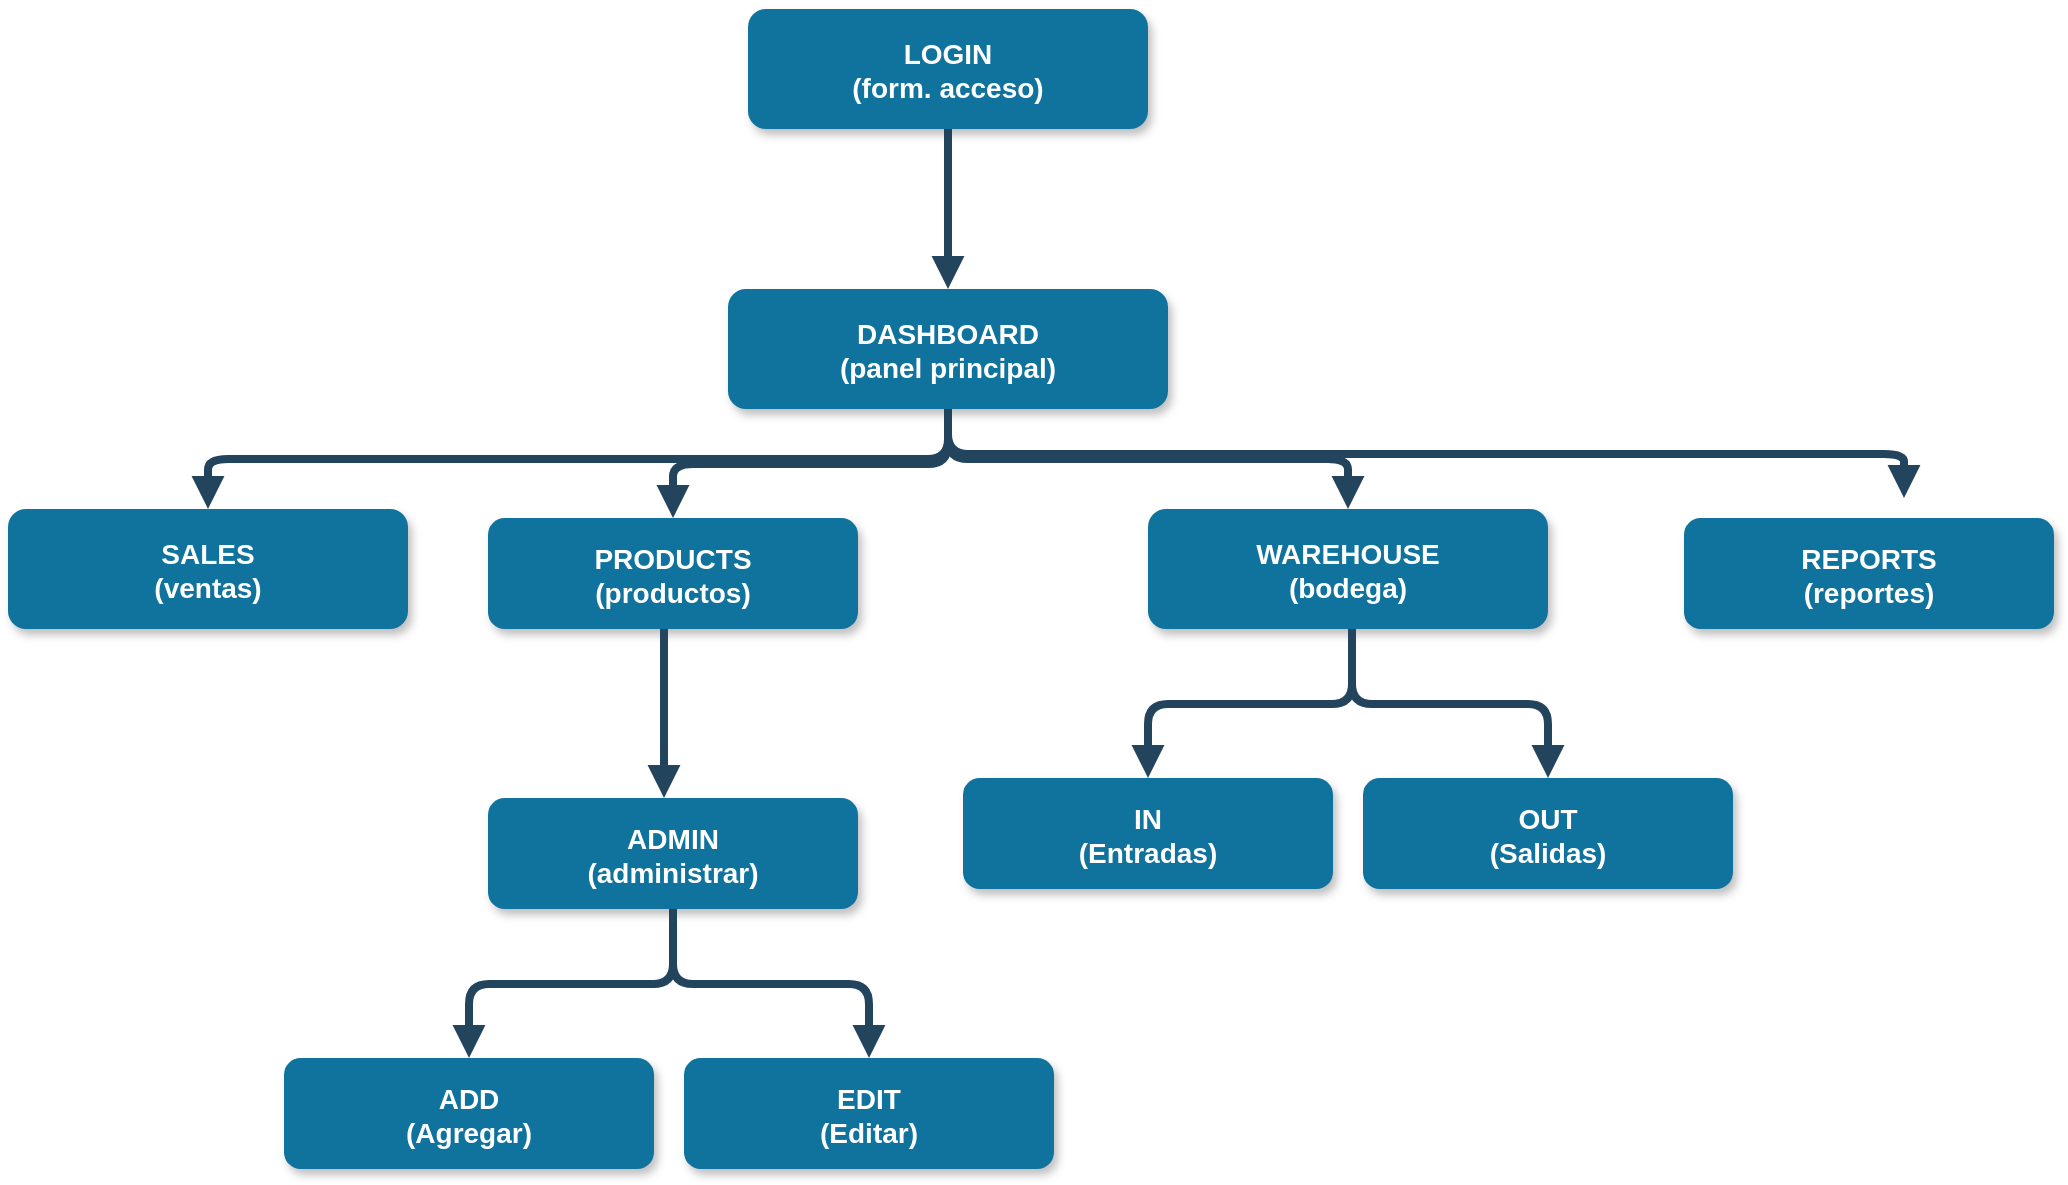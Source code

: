 <mxfile version="19.0.3" type="device"><diagram name="Page-1" id="97916047-d0de-89f5-080d-49f4d83e522f"><mxGraphModel dx="1106" dy="672" grid="1" gridSize="10" guides="1" tooltips="1" connect="1" arrows="1" fold="1" page="1" pageScale="1.5" pageWidth="1169" pageHeight="827" background="none" math="0" shadow="0"><root><mxCell id="0"/><mxCell id="1" parent="0"/><mxCell id="2" value="LOGIN&#10;(form. acceso)" style="rounded=1;fillColor=#10739E;strokeColor=none;shadow=1;gradientColor=none;fontStyle=1;fontColor=#FFFFFF;fontSize=14;" parent="1" vertex="1"><mxGeometry x="672" y="205.5" width="200" height="60" as="geometry"/></mxCell><mxCell id="3" value="DASHBOARD&#10;(panel principal)" style="rounded=1;fillColor=#10739E;strokeColor=none;shadow=1;gradientColor=none;fontStyle=1;fontColor=#FFFFFF;fontSize=14;" parent="1" vertex="1"><mxGeometry x="662" y="345.5" width="220" height="60" as="geometry"/></mxCell><mxCell id="4" value="SALES&#10;(ventas)" style="rounded=1;fillColor=#10739E;strokeColor=none;shadow=1;gradientColor=none;fontStyle=1;fontColor=#FFFFFF;fontSize=14;" parent="1" vertex="1"><mxGeometry x="302" y="455.5" width="200" height="60" as="geometry"/></mxCell><mxCell id="5" value="PRODUCTS&#10;(productos)" style="rounded=1;fillColor=#10739E;strokeColor=none;shadow=1;gradientColor=none;fontStyle=1;fontColor=#FFFFFF;fontSize=14;" parent="1" vertex="1"><mxGeometry x="542" y="460" width="185" height="55.5" as="geometry"/></mxCell><mxCell id="6" value="WAREHOUSE&#10;(bodega)" style="rounded=1;fillColor=#10739E;strokeColor=none;shadow=1;gradientColor=none;fontStyle=1;fontColor=#FFFFFF;fontSize=14;" parent="1" vertex="1"><mxGeometry x="872" y="455.5" width="200" height="60" as="geometry"/></mxCell><mxCell id="29" value="" style="edgeStyle=elbowEdgeStyle;elbow=vertical;strokeWidth=4;endArrow=block;endFill=1;fontStyle=1;strokeColor=#23445D;" parent="1" source="2" target="3" edge="1"><mxGeometry x="22" y="165.5" width="100" height="100" as="geometry"><mxPoint x="22" y="265.5" as="sourcePoint"/><mxPoint x="122" y="165.5" as="targetPoint"/></mxGeometry></mxCell><mxCell id="30" value="" style="edgeStyle=elbowEdgeStyle;elbow=vertical;strokeWidth=4;endArrow=block;endFill=1;fontStyle=1;strokeColor=#23445D;" parent="1" source="3" target="5" edge="1"><mxGeometry x="22" y="165.5" width="100" height="100" as="geometry"><mxPoint x="22" y="265.5" as="sourcePoint"/><mxPoint x="122" y="165.5" as="targetPoint"/></mxGeometry></mxCell><mxCell id="31" value="" style="edgeStyle=elbowEdgeStyle;elbow=vertical;strokeWidth=4;endArrow=block;endFill=1;fontStyle=1;strokeColor=#23445D;" parent="1" source="3" target="4" edge="1"><mxGeometry x="22" y="165.5" width="100" height="100" as="geometry"><mxPoint x="22" y="265.5" as="sourcePoint"/><mxPoint x="122" y="165.5" as="targetPoint"/></mxGeometry></mxCell><mxCell id="32" value="" style="edgeStyle=elbowEdgeStyle;elbow=vertical;strokeWidth=4;endArrow=block;endFill=1;fontStyle=1;strokeColor=#23445D;" parent="1" source="3" target="6" edge="1"><mxGeometry x="22" y="165.5" width="100" height="100" as="geometry"><mxPoint x="22" y="265.5" as="sourcePoint"/><mxPoint x="122" y="165.5" as="targetPoint"/></mxGeometry></mxCell><mxCell id="55" value="" style="edgeStyle=elbowEdgeStyle;elbow=vertical;strokeWidth=4;endArrow=block;endFill=1;fontStyle=1;strokeColor=#23445D;" parent="1" edge="1"><mxGeometry x="-120" y="181" width="100" height="100" as="geometry"><mxPoint x="630" y="515.5" as="sourcePoint"/><mxPoint x="630" y="600" as="targetPoint"/><Array as="points"><mxPoint x="800" y="571"/></Array></mxGeometry></mxCell><mxCell id="M1qwUKptWPdapiZOYYNr-55" value="REPORTS&#10;(reportes)" style="rounded=1;fillColor=#10739E;strokeColor=none;shadow=1;gradientColor=none;fontStyle=1;fontColor=#FFFFFF;fontSize=14;" vertex="1" parent="1"><mxGeometry x="1140" y="460" width="185" height="55.5" as="geometry"/></mxCell><mxCell id="M1qwUKptWPdapiZOYYNr-56" value="" style="edgeStyle=elbowEdgeStyle;elbow=vertical;strokeWidth=4;endArrow=block;endFill=1;fontStyle=1;strokeColor=#23445D;exitX=0.5;exitY=1;exitDx=0;exitDy=0;" edge="1" parent="1" source="3"><mxGeometry x="32" y="175.5" width="100" height="100" as="geometry"><mxPoint x="782" y="415.5" as="sourcePoint"/><mxPoint x="1250" y="450" as="targetPoint"/></mxGeometry></mxCell><mxCell id="M1qwUKptWPdapiZOYYNr-57" value="ADMIN&#10;(administrar)" style="rounded=1;fillColor=#10739E;strokeColor=none;shadow=1;gradientColor=none;fontStyle=1;fontColor=#FFFFFF;fontSize=14;" vertex="1" parent="1"><mxGeometry x="542" y="600" width="185" height="55.5" as="geometry"/></mxCell><mxCell id="M1qwUKptWPdapiZOYYNr-59" value="ADD&#10;(Agregar)" style="rounded=1;fillColor=#10739E;strokeColor=none;shadow=1;gradientColor=none;fontStyle=1;fontColor=#FFFFFF;fontSize=14;" vertex="1" parent="1"><mxGeometry x="440" y="730" width="185" height="55.5" as="geometry"/></mxCell><mxCell id="M1qwUKptWPdapiZOYYNr-60" value="EDIT&#10;(Editar)" style="rounded=1;fillColor=#10739E;strokeColor=none;shadow=1;gradientColor=none;fontStyle=1;fontColor=#FFFFFF;fontSize=14;" vertex="1" parent="1"><mxGeometry x="640" y="730" width="185" height="55.5" as="geometry"/></mxCell><mxCell id="M1qwUKptWPdapiZOYYNr-61" value="" style="edgeStyle=elbowEdgeStyle;elbow=vertical;strokeWidth=4;endArrow=block;endFill=1;fontStyle=1;strokeColor=#23445D;entryX=0.5;entryY=0;entryDx=0;entryDy=0;exitX=0.5;exitY=1;exitDx=0;exitDy=0;" edge="1" parent="1" source="M1qwUKptWPdapiZOYYNr-57" target="M1qwUKptWPdapiZOYYNr-59"><mxGeometry x="-110.5" y="415.5" width="100" height="100" as="geometry"><mxPoint x="340" y="650" as="sourcePoint"/><mxPoint x="502" y="710" as="targetPoint"/></mxGeometry></mxCell><mxCell id="M1qwUKptWPdapiZOYYNr-62" value="" style="edgeStyle=elbowEdgeStyle;elbow=vertical;strokeWidth=4;endArrow=block;endFill=1;fontStyle=1;strokeColor=#23445D;entryX=0.5;entryY=0;entryDx=0;entryDy=0;exitX=0.5;exitY=1;exitDx=0;exitDy=0;" edge="1" parent="1" source="M1qwUKptWPdapiZOYYNr-57" target="M1qwUKptWPdapiZOYYNr-60"><mxGeometry x="-100.5" y="425.5" width="100" height="100" as="geometry"><mxPoint x="649.5" y="665.5" as="sourcePoint"/><mxPoint x="512" y="720" as="targetPoint"/></mxGeometry></mxCell><mxCell id="M1qwUKptWPdapiZOYYNr-64" value="IN&#10;(Entradas)" style="rounded=1;fillColor=#10739E;strokeColor=none;shadow=1;gradientColor=none;fontStyle=1;fontColor=#FFFFFF;fontSize=14;" vertex="1" parent="1"><mxGeometry x="779.5" y="590" width="185" height="55.5" as="geometry"/></mxCell><mxCell id="M1qwUKptWPdapiZOYYNr-65" value="OUT&#10;(Salidas)" style="rounded=1;fillColor=#10739E;strokeColor=none;shadow=1;gradientColor=none;fontStyle=1;fontColor=#FFFFFF;fontSize=14;" vertex="1" parent="1"><mxGeometry x="979.5" y="590" width="185" height="55.5" as="geometry"/></mxCell><mxCell id="M1qwUKptWPdapiZOYYNr-66" value="" style="edgeStyle=elbowEdgeStyle;elbow=vertical;strokeWidth=4;endArrow=block;endFill=1;fontStyle=1;strokeColor=#23445D;entryX=0.5;entryY=0;entryDx=0;entryDy=0;exitX=0.5;exitY=1;exitDx=0;exitDy=0;" edge="1" target="M1qwUKptWPdapiZOYYNr-65" parent="1"><mxGeometry x="239" y="285.5" width="100" height="100" as="geometry"><mxPoint x="974" y="515.5" as="sourcePoint"/><mxPoint x="851.5" y="580" as="targetPoint"/></mxGeometry></mxCell><mxCell id="M1qwUKptWPdapiZOYYNr-67" value="" style="edgeStyle=elbowEdgeStyle;elbow=vertical;strokeWidth=4;endArrow=block;endFill=1;fontStyle=1;strokeColor=#23445D;entryX=0.5;entryY=0;entryDx=0;entryDy=0;exitX=0.5;exitY=1;exitDx=0;exitDy=0;" edge="1" target="M1qwUKptWPdapiZOYYNr-64" parent="1"><mxGeometry x="229" y="275.5" width="100" height="100" as="geometry"><mxPoint x="974" y="515.5" as="sourcePoint"/><mxPoint x="841.5" y="570" as="targetPoint"/></mxGeometry></mxCell></root></mxGraphModel></diagram></mxfile>